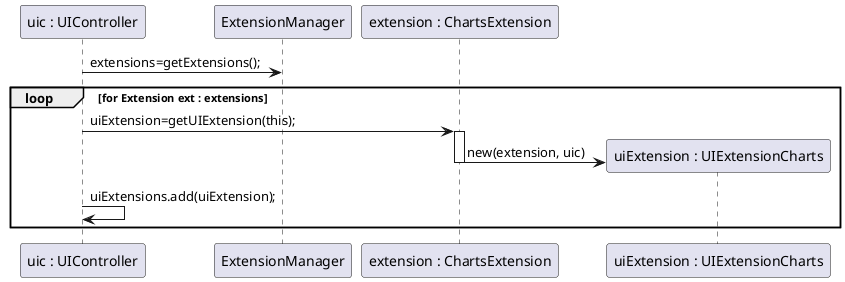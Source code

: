   @startuml doc-files/core09_01_extension_setup.png
  participant "uic : UIController" as UIC
  participant ExtensionManager as ExtMan
  participant "extension : ChartsExtension" as ExtChart
  participant "uiExtension : UIExtensionCharts" as UIExt
  UIC -> ExtMan : extensions=getExtensions();
  loop for Extension ext : extensions
  	UIC -> ExtChart : uiExtension=getUIExtension(this);
  	activate ExtChart
  	create UIExt
  	ExtChart -> UIExt : new(extension, uic)
  	deactivate ExtChart
  	deactivate UIExt
  	UIC -> UIC : uiExtensions.add(uiExtension);
  end
  @enduml